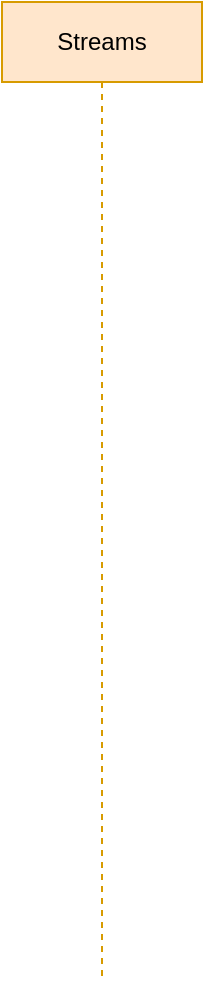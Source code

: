 <mxfile version="13.4.2" type="github">
  <diagram id="_AXpcyA0Q4AVw2A8-K8P" name="Page-1">
    <mxGraphModel dx="-278" dy="728" grid="1" gridSize="10" guides="1" tooltips="1" connect="1" arrows="1" fold="1" page="1" pageScale="1" pageWidth="850" pageHeight="1100" math="0" shadow="0">
      <root>
        <mxCell id="0" />
        <mxCell id="1" parent="0" />
        <mxCell id="M9JW5XiTX6uAJ15VKad8-1" value="Streams" style="shape=umlLifeline;perimeter=lifelinePerimeter;whiteSpace=wrap;html=1;container=1;collapsible=0;recursiveResize=0;outlineConnect=0;fillColor=#ffe6cc;strokeColor=#d79b00;" vertex="1" parent="1">
          <mxGeometry x="2350" y="40" width="100" height="490" as="geometry" />
        </mxCell>
      </root>
    </mxGraphModel>
  </diagram>
</mxfile>
